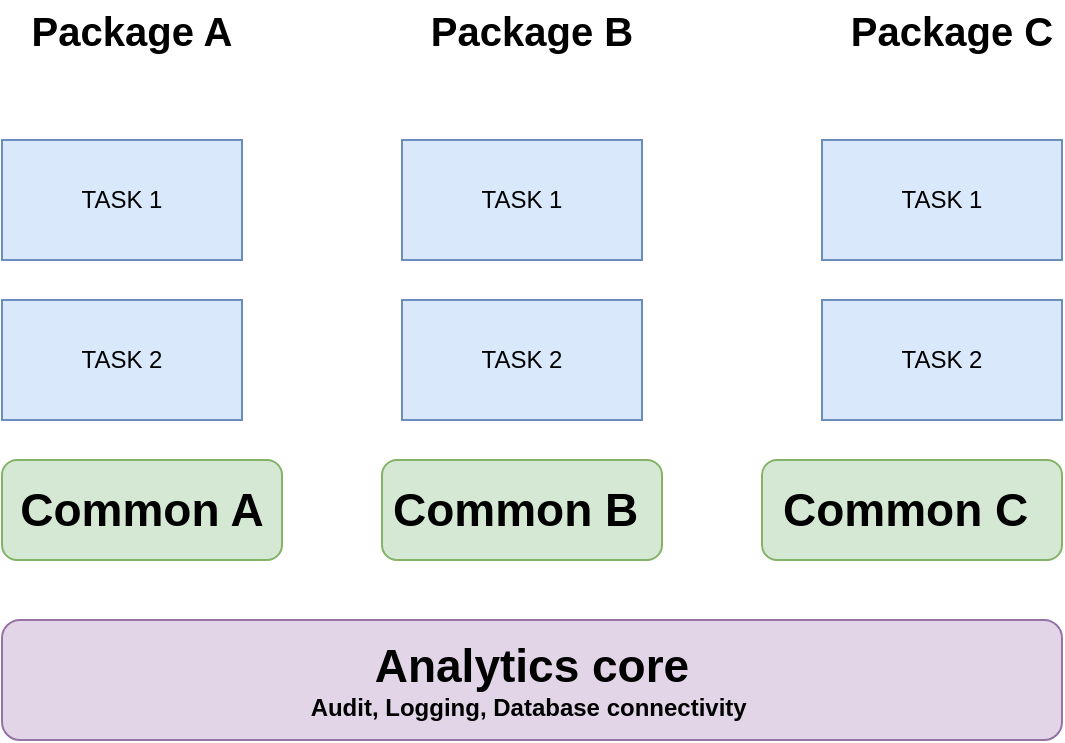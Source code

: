<mxfile version="21.0.6" type="device"><diagram name="Page-1" id="dRXgSCRkMujYoLXcAnP_"><mxGraphModel dx="1434" dy="756" grid="1" gridSize="10" guides="1" tooltips="1" connect="1" arrows="1" fold="1" page="1" pageScale="1" pageWidth="850" pageHeight="1100" math="0" shadow="0"><root><mxCell id="0"/><mxCell id="1" parent="0"/><mxCell id="cRrLMtrYHiSckOOO-2TK-22" value="" style="group" vertex="1" connectable="0" parent="1"><mxGeometry x="180" y="100" width="530" height="370" as="geometry"/></mxCell><mxCell id="cRrLMtrYHiSckOOO-2TK-18" value="" style="group" vertex="1" connectable="0" parent="cRrLMtrYHiSckOOO-2TK-22"><mxGeometry y="70" width="530" height="300" as="geometry"/></mxCell><mxCell id="cRrLMtrYHiSckOOO-2TK-4" value="&lt;font size=&quot;1&quot; style=&quot;&quot;&gt;&lt;b style=&quot;font-size: 23px;&quot;&gt;Common C&amp;nbsp;&lt;/b&gt;&lt;/font&gt;" style="rounded=1;whiteSpace=wrap;html=1;fillColor=#d5e8d4;strokeColor=#82b366;" vertex="1" parent="cRrLMtrYHiSckOOO-2TK-18"><mxGeometry x="380" y="160" width="150" height="50" as="geometry"/></mxCell><mxCell id="cRrLMtrYHiSckOOO-2TK-8" value="TASK 2" style="rounded=0;whiteSpace=wrap;html=1;fillColor=#dae8fc;strokeColor=#6c8ebf;" vertex="1" parent="cRrLMtrYHiSckOOO-2TK-18"><mxGeometry x="410" y="80" width="120" height="60" as="geometry"/></mxCell><mxCell id="cRrLMtrYHiSckOOO-2TK-9" value="TASK 1" style="rounded=0;whiteSpace=wrap;html=1;fillColor=#dae8fc;strokeColor=#6c8ebf;" vertex="1" parent="cRrLMtrYHiSckOOO-2TK-18"><mxGeometry x="410" width="120" height="60" as="geometry"/></mxCell><mxCell id="cRrLMtrYHiSckOOO-2TK-11" value="TASK 1" style="rounded=0;whiteSpace=wrap;html=1;fillColor=#dae8fc;strokeColor=#6c8ebf;" vertex="1" parent="cRrLMtrYHiSckOOO-2TK-18"><mxGeometry width="120" height="60" as="geometry"/></mxCell><mxCell id="cRrLMtrYHiSckOOO-2TK-12" value="TASK 2" style="rounded=0;whiteSpace=wrap;html=1;fillColor=#dae8fc;strokeColor=#6c8ebf;" vertex="1" parent="cRrLMtrYHiSckOOO-2TK-18"><mxGeometry y="80" width="120" height="60" as="geometry"/></mxCell><mxCell id="cRrLMtrYHiSckOOO-2TK-13" value="&lt;font size=&quot;1&quot; style=&quot;&quot;&gt;&lt;b style=&quot;font-size: 23px;&quot;&gt;Common A&lt;/b&gt;&lt;/font&gt;" style="rounded=1;whiteSpace=wrap;html=1;fillColor=#d5e8d4;strokeColor=#82b366;" vertex="1" parent="cRrLMtrYHiSckOOO-2TK-18"><mxGeometry y="160" width="140" height="50" as="geometry"/></mxCell><mxCell id="cRrLMtrYHiSckOOO-2TK-14" value="&lt;font style=&quot;font-size: 23px;&quot;&gt;&lt;b&gt;Analytics core&lt;/b&gt;&lt;/font&gt;&lt;br&gt;&lt;b&gt;Audit, Logging, Database connectivity&amp;nbsp;&lt;/b&gt;" style="rounded=1;whiteSpace=wrap;html=1;fillColor=#e1d5e7;strokeColor=#9673a6;" vertex="1" parent="cRrLMtrYHiSckOOO-2TK-18"><mxGeometry y="240" width="530" height="60" as="geometry"/></mxCell><mxCell id="cRrLMtrYHiSckOOO-2TK-15" value="&lt;font size=&quot;1&quot; style=&quot;&quot;&gt;&lt;b style=&quot;font-size: 23px;&quot;&gt;Common B&amp;nbsp;&lt;/b&gt;&lt;/font&gt;" style="rounded=1;whiteSpace=wrap;html=1;fillColor=#d5e8d4;strokeColor=#82b366;" vertex="1" parent="cRrLMtrYHiSckOOO-2TK-18"><mxGeometry x="190" y="160" width="140" height="50" as="geometry"/></mxCell><mxCell id="cRrLMtrYHiSckOOO-2TK-16" value="TASK 2" style="rounded=0;whiteSpace=wrap;html=1;fillColor=#dae8fc;strokeColor=#6c8ebf;" vertex="1" parent="cRrLMtrYHiSckOOO-2TK-18"><mxGeometry x="200" y="80" width="120" height="60" as="geometry"/></mxCell><mxCell id="cRrLMtrYHiSckOOO-2TK-17" value="TASK 1" style="rounded=0;whiteSpace=wrap;html=1;fillColor=#dae8fc;strokeColor=#6c8ebf;" vertex="1" parent="cRrLMtrYHiSckOOO-2TK-18"><mxGeometry x="200" width="120" height="60" as="geometry"/></mxCell><mxCell id="cRrLMtrYHiSckOOO-2TK-19" value="Package A" style="text;html=1;strokeColor=none;fillColor=none;align=center;verticalAlign=middle;whiteSpace=wrap;rounded=0;fontSize=20;fontStyle=1" vertex="1" parent="cRrLMtrYHiSckOOO-2TK-22"><mxGeometry x="10" width="110" height="30" as="geometry"/></mxCell><mxCell id="cRrLMtrYHiSckOOO-2TK-20" value="Package B" style="text;html=1;strokeColor=none;fillColor=none;align=center;verticalAlign=middle;whiteSpace=wrap;rounded=0;fontSize=20;fontStyle=1" vertex="1" parent="cRrLMtrYHiSckOOO-2TK-22"><mxGeometry x="200" width="130" height="30" as="geometry"/></mxCell><mxCell id="cRrLMtrYHiSckOOO-2TK-21" value="Package C" style="text;html=1;strokeColor=none;fillColor=none;align=center;verticalAlign=middle;whiteSpace=wrap;rounded=0;fontSize=20;fontStyle=1" vertex="1" parent="cRrLMtrYHiSckOOO-2TK-22"><mxGeometry x="420" width="110" height="30" as="geometry"/></mxCell></root></mxGraphModel></diagram></mxfile>